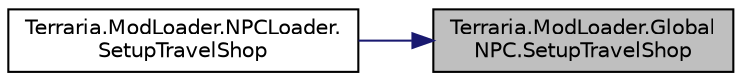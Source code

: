 digraph "Terraria.ModLoader.GlobalNPC.SetupTravelShop"
{
 // LATEX_PDF_SIZE
  edge [fontname="Helvetica",fontsize="10",labelfontname="Helvetica",labelfontsize="10"];
  node [fontname="Helvetica",fontsize="10",shape=record];
  rankdir="RL";
  Node1 [label="Terraria.ModLoader.Global\lNPC.SetupTravelShop",height=0.2,width=0.4,color="black", fillcolor="grey75", style="filled", fontcolor="black",tooltip="Allows you to add items to the traveling merchant's shop. Add an item by setting shop[nextSlot] to th..."];
  Node1 -> Node2 [dir="back",color="midnightblue",fontsize="10",style="solid",fontname="Helvetica"];
  Node2 [label="Terraria.ModLoader.NPCLoader.\lSetupTravelShop",height=0.2,width=0.4,color="black", fillcolor="white", style="filled",URL="$class_terraria_1_1_mod_loader_1_1_n_p_c_loader.html#a565173225e95b50d3da24188af7fb453",tooltip=" "];
}
